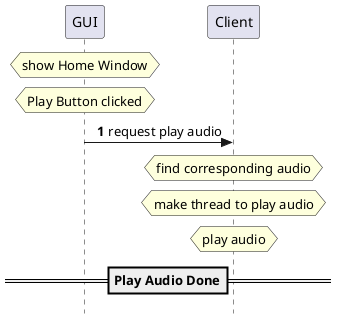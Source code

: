 @startuml
'https://plantuml.com/sequence-diagram
skinparam sequenceMessageAlign center
skinparam responseMessageBelowArrow false
skinparam style strictuml
hide unlinked
!pragma teoz true
autonumber

database "Database" as sql order 4
participant "Server" as server order 3
participant "RPC" as rpc order 2
participant "Client" as client order 1
participant "GUI" as gui order 0

hnote over gui: show Home Window
hnote over gui: Play Button clicked
gui -> client: request play audio
hnote over client: find corresponding audio
hnote over client: make thread to play audio
hnote over client: play audio

==Play Audio Done==

@enduml

